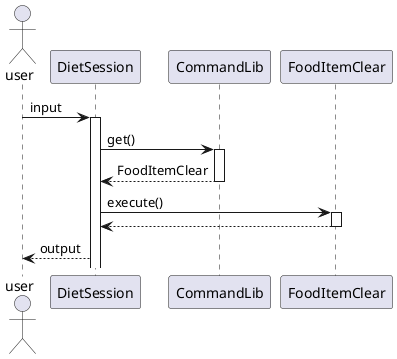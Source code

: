 @startuml
actor user
user -> DietSession : input
activate DietSession

DietSession -> CommandLib : get()
activate CommandLib
CommandLib --> DietSession : FoodItemClear
deactivate CommandLib

DietSession -> FoodItemClear : execute()
activate FoodItemClear

FoodItemClear --> DietSession
deactivate FoodItemClear

DietSession --> user : output
@enduml